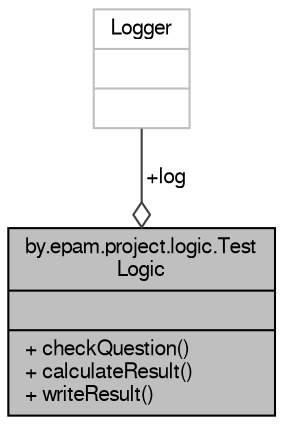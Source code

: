 digraph "by.epam.project.logic.TestLogic"
{
  bgcolor="transparent";
  edge [fontname="FreeSans",fontsize="10",labelfontname="FreeSans",labelfontsize="10"];
  node [fontname="FreeSans",fontsize="10",shape=record];
  Node1 [label="{by.epam.project.logic.Test\lLogic\n||+ checkQuestion()\l+ calculateResult()\l+ writeResult()\l}",height=0.2,width=0.4,color="black", fillcolor="grey75", style="filled", fontcolor="black"];
  Node2 -> Node1 [color="grey25",fontsize="10",style="solid",label=" +log" ,arrowhead="odiamond",fontname="FreeSans"];
  Node2 [label="{Logger\n||}",height=0.2,width=0.4,color="grey75"];
}
